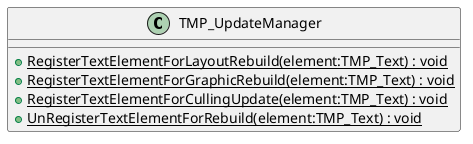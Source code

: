 @startuml
class TMP_UpdateManager {
    + {static} RegisterTextElementForLayoutRebuild(element:TMP_Text) : void
    + {static} RegisterTextElementForGraphicRebuild(element:TMP_Text) : void
    + {static} RegisterTextElementForCullingUpdate(element:TMP_Text) : void
    + {static} UnRegisterTextElementForRebuild(element:TMP_Text) : void
}
@enduml
